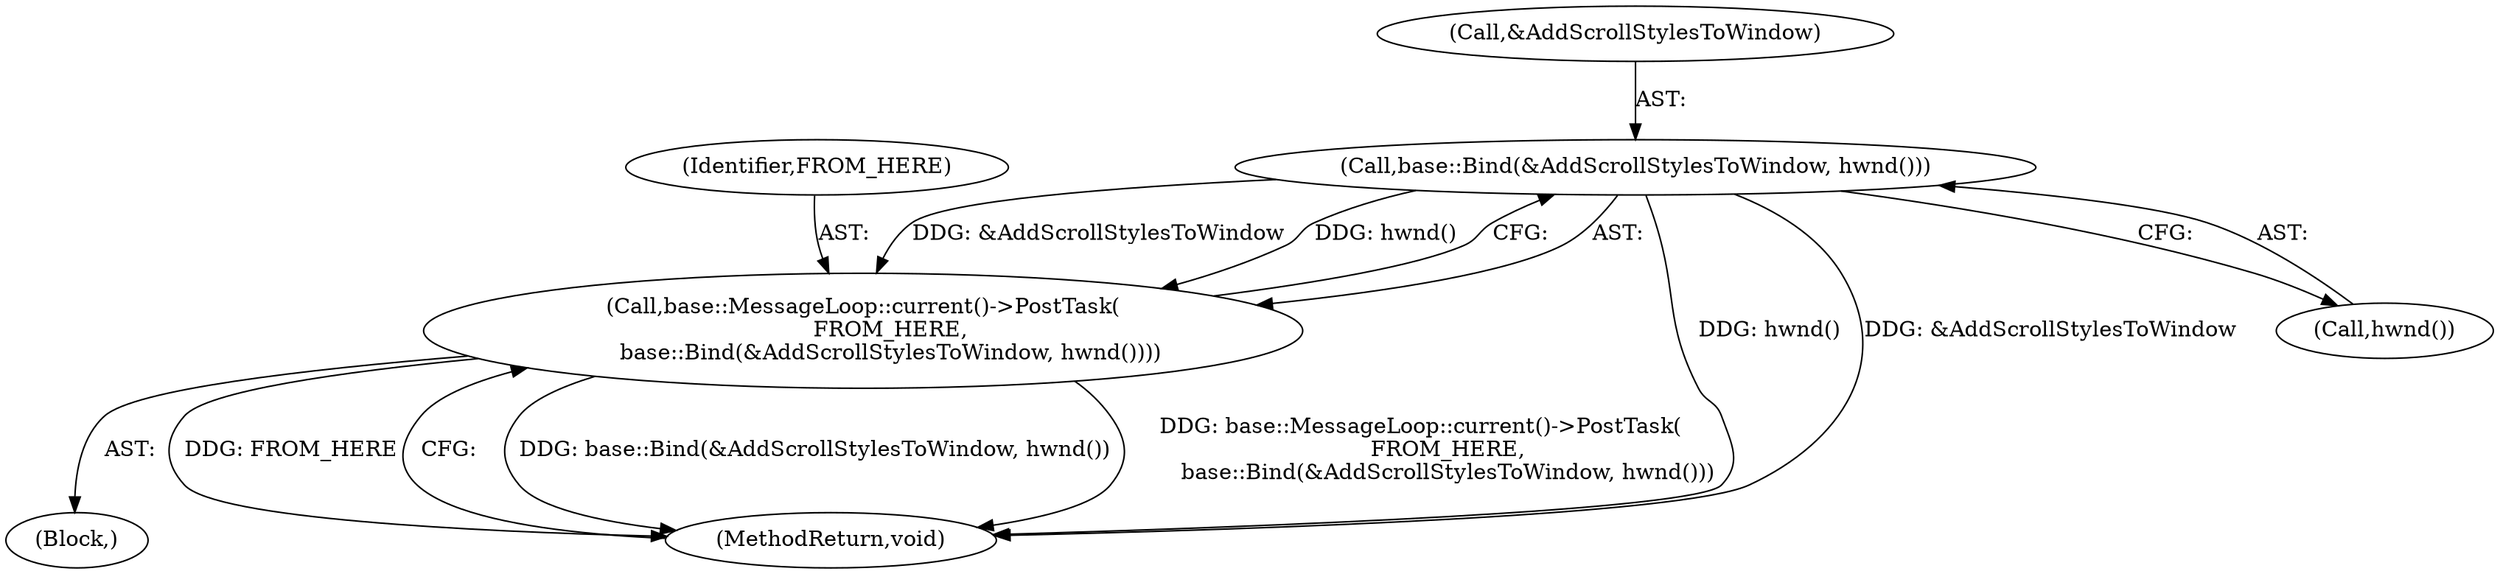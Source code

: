 digraph "1_Chrome_2513dd6b9abb188c1c666609aa9c24a498e1dba4_3@del" {
"1000123" [label="(Call,base::Bind(&AddScrollStylesToWindow, hwnd()))"];
"1000121" [label="(Call,base::MessageLoop::current()->PostTask(\n        FROM_HERE,\n        base::Bind(&AddScrollStylesToWindow, hwnd())))"];
"1000127" [label="(MethodReturn,void)"];
"1000126" [label="(Call,hwnd())"];
"1000123" [label="(Call,base::Bind(&AddScrollStylesToWindow, hwnd()))"];
"1000122" [label="(Identifier,FROM_HERE)"];
"1000121" [label="(Call,base::MessageLoop::current()->PostTask(\n        FROM_HERE,\n        base::Bind(&AddScrollStylesToWindow, hwnd())))"];
"1000116" [label="(Block,)"];
"1000124" [label="(Call,&AddScrollStylesToWindow)"];
"1000123" -> "1000121"  [label="AST: "];
"1000123" -> "1000126"  [label="CFG: "];
"1000124" -> "1000123"  [label="AST: "];
"1000126" -> "1000123"  [label="AST: "];
"1000121" -> "1000123"  [label="CFG: "];
"1000123" -> "1000127"  [label="DDG: hwnd()"];
"1000123" -> "1000127"  [label="DDG: &AddScrollStylesToWindow"];
"1000123" -> "1000121"  [label="DDG: &AddScrollStylesToWindow"];
"1000123" -> "1000121"  [label="DDG: hwnd()"];
"1000121" -> "1000116"  [label="AST: "];
"1000122" -> "1000121"  [label="AST: "];
"1000127" -> "1000121"  [label="CFG: "];
"1000121" -> "1000127"  [label="DDG: base::Bind(&AddScrollStylesToWindow, hwnd())"];
"1000121" -> "1000127"  [label="DDG: base::MessageLoop::current()->PostTask(\n        FROM_HERE,\n        base::Bind(&AddScrollStylesToWindow, hwnd()))"];
"1000121" -> "1000127"  [label="DDG: FROM_HERE"];
}
